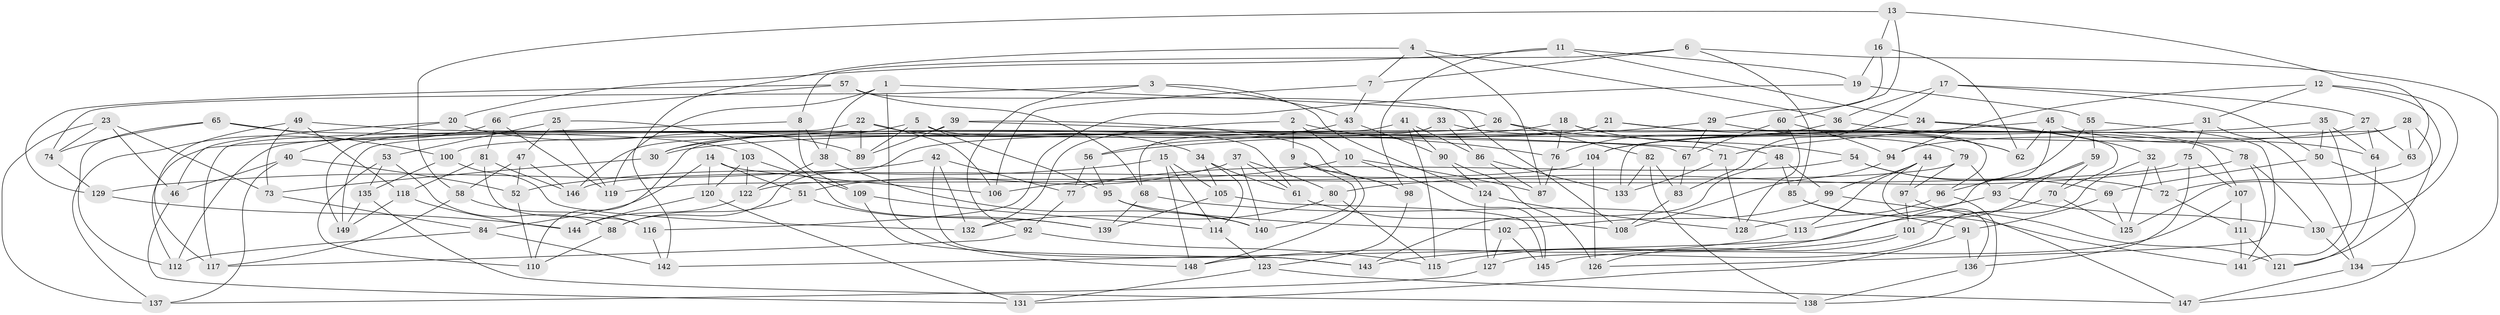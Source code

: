 // coarse degree distribution, {4: 0.44329896907216493, 6: 0.4948453608247423, 5: 0.041237113402061855, 3: 0.020618556701030927}
// Generated by graph-tools (version 1.1) at 2025/42/03/06/25 10:42:22]
// undirected, 149 vertices, 298 edges
graph export_dot {
graph [start="1"]
  node [color=gray90,style=filled];
  1;
  2;
  3;
  4;
  5;
  6;
  7;
  8;
  9;
  10;
  11;
  12;
  13;
  14;
  15;
  16;
  17;
  18;
  19;
  20;
  21;
  22;
  23;
  24;
  25;
  26;
  27;
  28;
  29;
  30;
  31;
  32;
  33;
  34;
  35;
  36;
  37;
  38;
  39;
  40;
  41;
  42;
  43;
  44;
  45;
  46;
  47;
  48;
  49;
  50;
  51;
  52;
  53;
  54;
  55;
  56;
  57;
  58;
  59;
  60;
  61;
  62;
  63;
  64;
  65;
  66;
  67;
  68;
  69;
  70;
  71;
  72;
  73;
  74;
  75;
  76;
  77;
  78;
  79;
  80;
  81;
  82;
  83;
  84;
  85;
  86;
  87;
  88;
  89;
  90;
  91;
  92;
  93;
  94;
  95;
  96;
  97;
  98;
  99;
  100;
  101;
  102;
  103;
  104;
  105;
  106;
  107;
  108;
  109;
  110;
  111;
  112;
  113;
  114;
  115;
  116;
  117;
  118;
  119;
  120;
  121;
  122;
  123;
  124;
  125;
  126;
  127;
  128;
  129;
  130;
  131;
  132;
  133;
  134;
  135;
  136;
  137;
  138;
  139;
  140;
  141;
  142;
  143;
  144;
  145;
  146;
  147;
  148;
  149;
  1 -- 148;
  1 -- 26;
  1 -- 119;
  1 -- 38;
  2 -- 9;
  2 -- 132;
  2 -- 76;
  2 -- 10;
  3 -- 74;
  3 -- 124;
  3 -- 92;
  3 -- 43;
  4 -- 7;
  4 -- 87;
  4 -- 142;
  4 -- 36;
  5 -- 61;
  5 -- 95;
  5 -- 30;
  5 -- 89;
  6 -- 134;
  6 -- 8;
  6 -- 85;
  6 -- 7;
  7 -- 106;
  7 -- 43;
  8 -- 38;
  8 -- 109;
  8 -- 112;
  9 -- 140;
  9 -- 148;
  9 -- 98;
  10 -- 87;
  10 -- 145;
  10 -- 106;
  11 -- 24;
  11 -- 20;
  11 -- 98;
  11 -- 19;
  12 -- 125;
  12 -- 94;
  12 -- 31;
  12 -- 130;
  13 -- 63;
  13 -- 60;
  13 -- 58;
  13 -- 16;
  14 -- 120;
  14 -- 84;
  14 -- 51;
  14 -- 106;
  15 -- 52;
  15 -- 148;
  15 -- 114;
  15 -- 105;
  16 -- 19;
  16 -- 29;
  16 -- 62;
  17 -- 83;
  17 -- 27;
  17 -- 50;
  17 -- 36;
  18 -- 96;
  18 -- 30;
  18 -- 54;
  18 -- 76;
  19 -- 116;
  19 -- 55;
  20 -- 46;
  20 -- 40;
  20 -- 89;
  21 -- 100;
  21 -- 110;
  21 -- 107;
  21 -- 62;
  22 -- 117;
  22 -- 89;
  22 -- 34;
  22 -- 106;
  23 -- 73;
  23 -- 137;
  23 -- 74;
  23 -- 46;
  24 -- 30;
  24 -- 70;
  24 -- 32;
  25 -- 53;
  25 -- 139;
  25 -- 47;
  25 -- 119;
  26 -- 82;
  26 -- 48;
  26 -- 112;
  27 -- 63;
  27 -- 64;
  27 -- 104;
  28 -- 63;
  28 -- 133;
  28 -- 94;
  28 -- 121;
  29 -- 67;
  29 -- 56;
  29 -- 62;
  30 -- 73;
  31 -- 134;
  31 -- 75;
  31 -- 88;
  32 -- 127;
  32 -- 125;
  32 -- 72;
  33 -- 146;
  33 -- 86;
  33 -- 79;
  33 -- 68;
  34 -- 114;
  34 -- 105;
  34 -- 61;
  35 -- 141;
  35 -- 104;
  35 -- 50;
  35 -- 64;
  36 -- 78;
  36 -- 76;
  37 -- 51;
  37 -- 140;
  37 -- 80;
  37 -- 61;
  38 -- 122;
  38 -- 140;
  39 -- 89;
  39 -- 71;
  39 -- 149;
  39 -- 98;
  40 -- 52;
  40 -- 137;
  40 -- 46;
  41 -- 149;
  41 -- 115;
  41 -- 86;
  41 -- 90;
  42 -- 132;
  42 -- 129;
  42 -- 77;
  42 -- 143;
  43 -- 90;
  43 -- 56;
  44 -- 136;
  44 -- 99;
  44 -- 113;
  44 -- 97;
  45 -- 62;
  45 -- 115;
  45 -- 64;
  45 -- 71;
  46 -- 131;
  47 -- 52;
  47 -- 146;
  47 -- 58;
  48 -- 143;
  48 -- 85;
  48 -- 99;
  49 -- 118;
  49 -- 73;
  49 -- 117;
  49 -- 67;
  50 -- 69;
  50 -- 147;
  51 -- 139;
  51 -- 88;
  52 -- 110;
  53 -- 135;
  53 -- 110;
  53 -- 88;
  54 -- 69;
  54 -- 77;
  54 -- 72;
  55 -- 59;
  55 -- 96;
  55 -- 126;
  56 -- 77;
  56 -- 95;
  57 -- 108;
  57 -- 68;
  57 -- 129;
  57 -- 66;
  58 -- 116;
  58 -- 117;
  59 -- 93;
  59 -- 142;
  59 -- 70;
  60 -- 67;
  60 -- 128;
  60 -- 94;
  61 -- 108;
  63 -- 72;
  64 -- 121;
  65 -- 74;
  65 -- 103;
  65 -- 112;
  65 -- 100;
  66 -- 119;
  66 -- 81;
  66 -- 137;
  67 -- 83;
  68 -- 139;
  68 -- 113;
  69 -- 125;
  69 -- 91;
  70 -- 125;
  70 -- 101;
  71 -- 128;
  71 -- 133;
  72 -- 111;
  73 -- 84;
  74 -- 129;
  75 -- 107;
  75 -- 122;
  75 -- 136;
  76 -- 87;
  77 -- 92;
  78 -- 80;
  78 -- 130;
  78 -- 141;
  79 -- 97;
  79 -- 146;
  79 -- 93;
  80 -- 132;
  80 -- 115;
  81 -- 146;
  81 -- 116;
  81 -- 118;
  82 -- 138;
  82 -- 83;
  82 -- 133;
  83 -- 108;
  84 -- 112;
  84 -- 142;
  85 -- 91;
  85 -- 141;
  86 -- 87;
  86 -- 133;
  88 -- 110;
  90 -- 124;
  90 -- 126;
  91 -- 136;
  91 -- 131;
  92 -- 115;
  92 -- 117;
  93 -- 130;
  93 -- 113;
  94 -- 108;
  95 -- 102;
  95 -- 140;
  96 -- 138;
  96 -- 128;
  97 -- 101;
  97 -- 147;
  98 -- 123;
  99 -- 121;
  99 -- 102;
  100 -- 132;
  100 -- 135;
  101 -- 143;
  101 -- 126;
  102 -- 127;
  102 -- 145;
  103 -- 109;
  103 -- 122;
  103 -- 120;
  104 -- 119;
  104 -- 126;
  105 -- 145;
  105 -- 139;
  107 -- 111;
  107 -- 145;
  109 -- 143;
  109 -- 114;
  111 -- 121;
  111 -- 141;
  113 -- 148;
  114 -- 123;
  116 -- 142;
  118 -- 149;
  118 -- 144;
  120 -- 144;
  120 -- 131;
  122 -- 144;
  123 -- 131;
  123 -- 147;
  124 -- 127;
  124 -- 128;
  127 -- 137;
  129 -- 144;
  130 -- 134;
  134 -- 147;
  135 -- 149;
  135 -- 138;
  136 -- 138;
}

